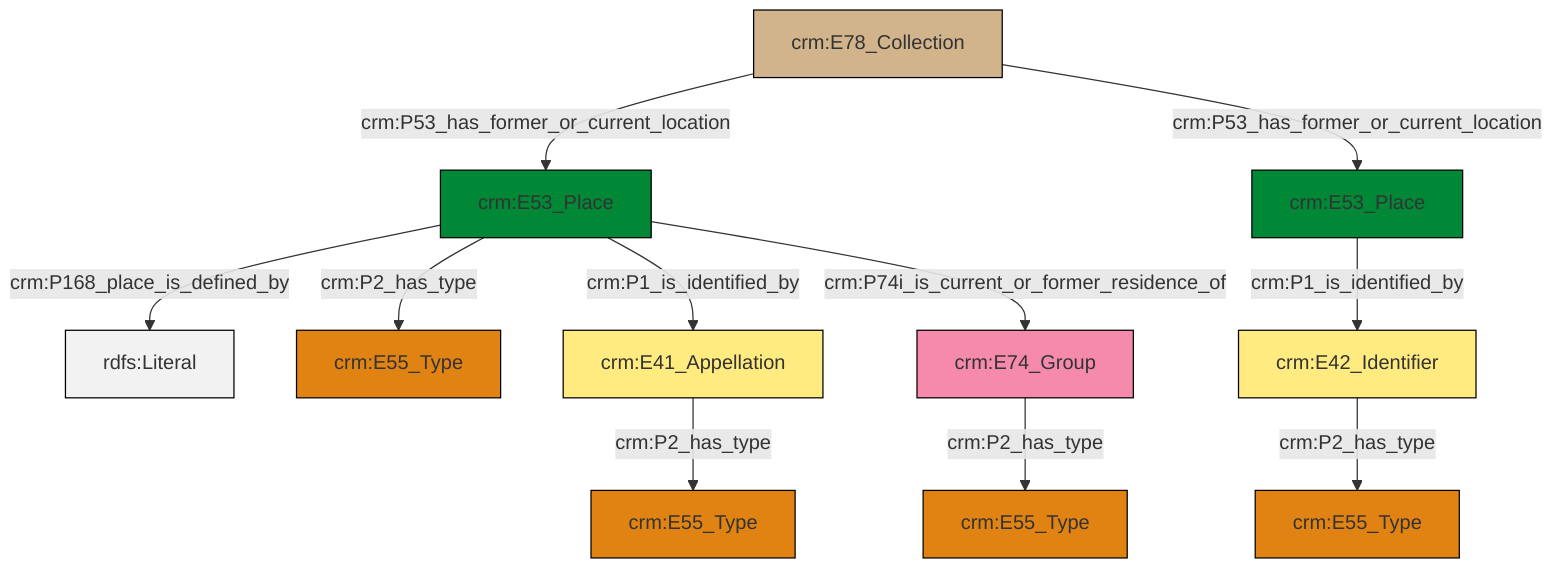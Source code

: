 graph TD
classDef Literal fill:#f2f2f2,stroke:#000000;
classDef CRM_Entity fill:#FFFFFF,stroke:#000000;
classDef Temporal_Entity fill:#00C9E6, stroke:#000000;
classDef Type fill:#E18312, stroke:#000000;
classDef Time-Span fill:#2C9C91, stroke:#000000;
classDef Appellation fill:#FFEB7F, stroke:#000000;
classDef Place fill:#008836, stroke:#000000;
classDef Persistent_Item fill:#B266B2, stroke:#000000;
classDef Conceptual_Object fill:#FFD700, stroke:#000000;
classDef Physical_Thing fill:#D2B48C, stroke:#000000;
classDef Actor fill:#f58aad, stroke:#000000;
classDef PC_Classes fill:#4ce600, stroke:#000000;
classDef Multi fill:#cccccc,stroke:#000000;

0["crm:E53_Place"]:::Place -->|crm:P168_place_is_defined_by| 1[rdfs:Literal]:::Literal
4["crm:E74_Group"]:::Actor -->|crm:P2_has_type| 5["crm:E55_Type"]:::Type
6["crm:E42_Identifier"]:::Appellation -->|crm:P2_has_type| 2["crm:E55_Type"]:::Type
14["crm:E78_Collection"]:::Physical_Thing -->|crm:P53_has_former_or_current_location| 0["crm:E53_Place"]:::Place
0["crm:E53_Place"]:::Place -->|crm:P2_has_type| 15["crm:E55_Type"]:::Type
0["crm:E53_Place"]:::Place -->|crm:P1_is_identified_by| 12["crm:E41_Appellation"]:::Appellation
0["crm:E53_Place"]:::Place -->|crm:P74i_is_current_or_former_residence_of| 4["crm:E74_Group"]:::Actor
8["crm:E53_Place"]:::Place -->|crm:P1_is_identified_by| 6["crm:E42_Identifier"]:::Appellation
12["crm:E41_Appellation"]:::Appellation -->|crm:P2_has_type| 10["crm:E55_Type"]:::Type
14["crm:E78_Collection"]:::Physical_Thing -->|crm:P53_has_former_or_current_location| 8["crm:E53_Place"]:::Place